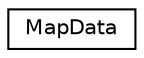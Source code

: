 digraph "Graphical Class Hierarchy"
{
  edge [fontname="Helvetica",fontsize="10",labelfontname="Helvetica",labelfontsize="10"];
  node [fontname="Helvetica",fontsize="10",shape=record];
  rankdir="LR";
  Node1 [label="MapData",height=0.2,width=0.4,color="black", fillcolor="white", style="filled",URL="$class_map_data.html"];
}
